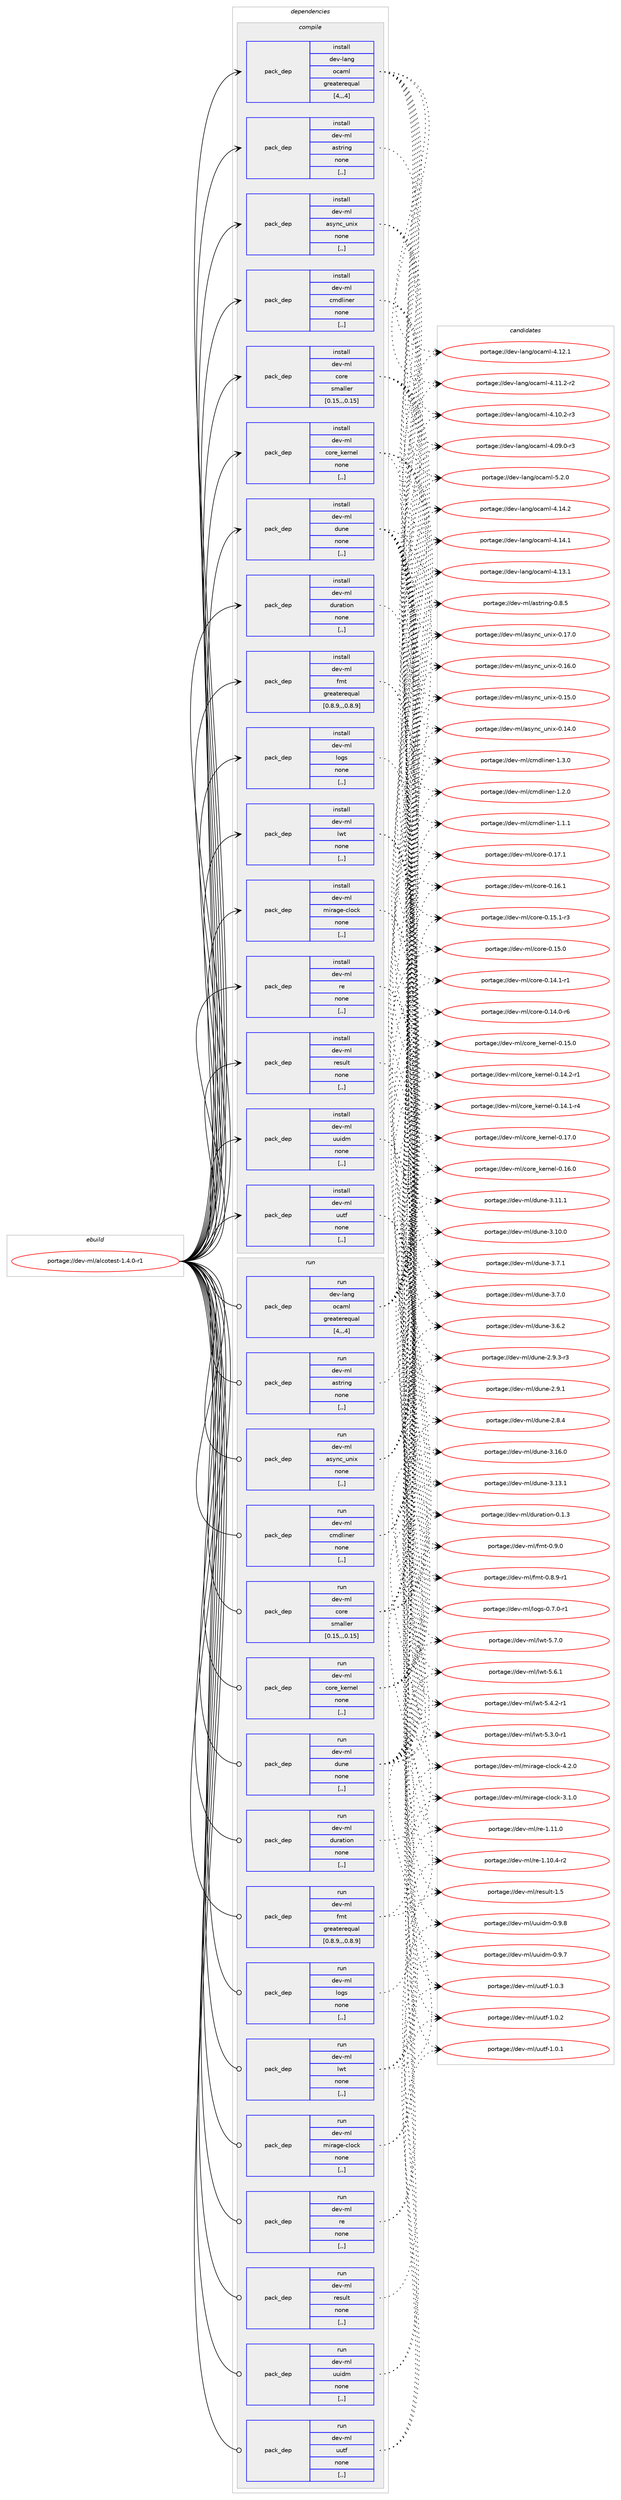 digraph prolog {

# *************
# Graph options
# *************

newrank=true;
concentrate=true;
compound=true;
graph [rankdir=LR,fontname=Helvetica,fontsize=10,ranksep=1.5];#, ranksep=2.5, nodesep=0.2];
edge  [arrowhead=vee];
node  [fontname=Helvetica,fontsize=10];

# **********
# The ebuild
# **********

subgraph cluster_leftcol {
color=gray;
label=<<i>ebuild</i>>;
id [label="portage://dev-ml/alcotest-1.4.0-r1", color=red, width=4, href="../dev-ml/alcotest-1.4.0-r1.svg"];
}

# ****************
# The dependencies
# ****************

subgraph cluster_midcol {
color=gray;
label=<<i>dependencies</i>>;
subgraph cluster_compile {
fillcolor="#eeeeee";
style=filled;
label=<<i>compile</i>>;
subgraph pack86791 {
dependency117272 [label=<<TABLE BORDER="0" CELLBORDER="1" CELLSPACING="0" CELLPADDING="4" WIDTH="220"><TR><TD ROWSPAN="6" CELLPADDING="30">pack_dep</TD></TR><TR><TD WIDTH="110">install</TD></TR><TR><TD>dev-lang</TD></TR><TR><TD>ocaml</TD></TR><TR><TD>greaterequal</TD></TR><TR><TD>[4,,,4]</TD></TR></TABLE>>, shape=none, color=blue];
}
id:e -> dependency117272:w [weight=20,style="solid",arrowhead="vee"];
subgraph pack86792 {
dependency117273 [label=<<TABLE BORDER="0" CELLBORDER="1" CELLSPACING="0" CELLPADDING="4" WIDTH="220"><TR><TD ROWSPAN="6" CELLPADDING="30">pack_dep</TD></TR><TR><TD WIDTH="110">install</TD></TR><TR><TD>dev-ml</TD></TR><TR><TD>astring</TD></TR><TR><TD>none</TD></TR><TR><TD>[,,]</TD></TR></TABLE>>, shape=none, color=blue];
}
id:e -> dependency117273:w [weight=20,style="solid",arrowhead="vee"];
subgraph pack86793 {
dependency117274 [label=<<TABLE BORDER="0" CELLBORDER="1" CELLSPACING="0" CELLPADDING="4" WIDTH="220"><TR><TD ROWSPAN="6" CELLPADDING="30">pack_dep</TD></TR><TR><TD WIDTH="110">install</TD></TR><TR><TD>dev-ml</TD></TR><TR><TD>async_unix</TD></TR><TR><TD>none</TD></TR><TR><TD>[,,]</TD></TR></TABLE>>, shape=none, color=blue];
}
id:e -> dependency117274:w [weight=20,style="solid",arrowhead="vee"];
subgraph pack86794 {
dependency117275 [label=<<TABLE BORDER="0" CELLBORDER="1" CELLSPACING="0" CELLPADDING="4" WIDTH="220"><TR><TD ROWSPAN="6" CELLPADDING="30">pack_dep</TD></TR><TR><TD WIDTH="110">install</TD></TR><TR><TD>dev-ml</TD></TR><TR><TD>cmdliner</TD></TR><TR><TD>none</TD></TR><TR><TD>[,,]</TD></TR></TABLE>>, shape=none, color=blue];
}
id:e -> dependency117275:w [weight=20,style="solid",arrowhead="vee"];
subgraph pack86795 {
dependency117276 [label=<<TABLE BORDER="0" CELLBORDER="1" CELLSPACING="0" CELLPADDING="4" WIDTH="220"><TR><TD ROWSPAN="6" CELLPADDING="30">pack_dep</TD></TR><TR><TD WIDTH="110">install</TD></TR><TR><TD>dev-ml</TD></TR><TR><TD>core</TD></TR><TR><TD>smaller</TD></TR><TR><TD>[0.15,,,0.15]</TD></TR></TABLE>>, shape=none, color=blue];
}
id:e -> dependency117276:w [weight=20,style="solid",arrowhead="vee"];
subgraph pack86796 {
dependency117277 [label=<<TABLE BORDER="0" CELLBORDER="1" CELLSPACING="0" CELLPADDING="4" WIDTH="220"><TR><TD ROWSPAN="6" CELLPADDING="30">pack_dep</TD></TR><TR><TD WIDTH="110">install</TD></TR><TR><TD>dev-ml</TD></TR><TR><TD>core_kernel</TD></TR><TR><TD>none</TD></TR><TR><TD>[,,]</TD></TR></TABLE>>, shape=none, color=blue];
}
id:e -> dependency117277:w [weight=20,style="solid",arrowhead="vee"];
subgraph pack86797 {
dependency117278 [label=<<TABLE BORDER="0" CELLBORDER="1" CELLSPACING="0" CELLPADDING="4" WIDTH="220"><TR><TD ROWSPAN="6" CELLPADDING="30">pack_dep</TD></TR><TR><TD WIDTH="110">install</TD></TR><TR><TD>dev-ml</TD></TR><TR><TD>dune</TD></TR><TR><TD>none</TD></TR><TR><TD>[,,]</TD></TR></TABLE>>, shape=none, color=blue];
}
id:e -> dependency117278:w [weight=20,style="solid",arrowhead="vee"];
subgraph pack86798 {
dependency117279 [label=<<TABLE BORDER="0" CELLBORDER="1" CELLSPACING="0" CELLPADDING="4" WIDTH="220"><TR><TD ROWSPAN="6" CELLPADDING="30">pack_dep</TD></TR><TR><TD WIDTH="110">install</TD></TR><TR><TD>dev-ml</TD></TR><TR><TD>duration</TD></TR><TR><TD>none</TD></TR><TR><TD>[,,]</TD></TR></TABLE>>, shape=none, color=blue];
}
id:e -> dependency117279:w [weight=20,style="solid",arrowhead="vee"];
subgraph pack86799 {
dependency117280 [label=<<TABLE BORDER="0" CELLBORDER="1" CELLSPACING="0" CELLPADDING="4" WIDTH="220"><TR><TD ROWSPAN="6" CELLPADDING="30">pack_dep</TD></TR><TR><TD WIDTH="110">install</TD></TR><TR><TD>dev-ml</TD></TR><TR><TD>fmt</TD></TR><TR><TD>greaterequal</TD></TR><TR><TD>[0.8.9,,,0.8.9]</TD></TR></TABLE>>, shape=none, color=blue];
}
id:e -> dependency117280:w [weight=20,style="solid",arrowhead="vee"];
subgraph pack86800 {
dependency117281 [label=<<TABLE BORDER="0" CELLBORDER="1" CELLSPACING="0" CELLPADDING="4" WIDTH="220"><TR><TD ROWSPAN="6" CELLPADDING="30">pack_dep</TD></TR><TR><TD WIDTH="110">install</TD></TR><TR><TD>dev-ml</TD></TR><TR><TD>logs</TD></TR><TR><TD>none</TD></TR><TR><TD>[,,]</TD></TR></TABLE>>, shape=none, color=blue];
}
id:e -> dependency117281:w [weight=20,style="solid",arrowhead="vee"];
subgraph pack86801 {
dependency117282 [label=<<TABLE BORDER="0" CELLBORDER="1" CELLSPACING="0" CELLPADDING="4" WIDTH="220"><TR><TD ROWSPAN="6" CELLPADDING="30">pack_dep</TD></TR><TR><TD WIDTH="110">install</TD></TR><TR><TD>dev-ml</TD></TR><TR><TD>lwt</TD></TR><TR><TD>none</TD></TR><TR><TD>[,,]</TD></TR></TABLE>>, shape=none, color=blue];
}
id:e -> dependency117282:w [weight=20,style="solid",arrowhead="vee"];
subgraph pack86802 {
dependency117283 [label=<<TABLE BORDER="0" CELLBORDER="1" CELLSPACING="0" CELLPADDING="4" WIDTH="220"><TR><TD ROWSPAN="6" CELLPADDING="30">pack_dep</TD></TR><TR><TD WIDTH="110">install</TD></TR><TR><TD>dev-ml</TD></TR><TR><TD>mirage-clock</TD></TR><TR><TD>none</TD></TR><TR><TD>[,,]</TD></TR></TABLE>>, shape=none, color=blue];
}
id:e -> dependency117283:w [weight=20,style="solid",arrowhead="vee"];
subgraph pack86803 {
dependency117284 [label=<<TABLE BORDER="0" CELLBORDER="1" CELLSPACING="0" CELLPADDING="4" WIDTH="220"><TR><TD ROWSPAN="6" CELLPADDING="30">pack_dep</TD></TR><TR><TD WIDTH="110">install</TD></TR><TR><TD>dev-ml</TD></TR><TR><TD>re</TD></TR><TR><TD>none</TD></TR><TR><TD>[,,]</TD></TR></TABLE>>, shape=none, color=blue];
}
id:e -> dependency117284:w [weight=20,style="solid",arrowhead="vee"];
subgraph pack86804 {
dependency117285 [label=<<TABLE BORDER="0" CELLBORDER="1" CELLSPACING="0" CELLPADDING="4" WIDTH="220"><TR><TD ROWSPAN="6" CELLPADDING="30">pack_dep</TD></TR><TR><TD WIDTH="110">install</TD></TR><TR><TD>dev-ml</TD></TR><TR><TD>result</TD></TR><TR><TD>none</TD></TR><TR><TD>[,,]</TD></TR></TABLE>>, shape=none, color=blue];
}
id:e -> dependency117285:w [weight=20,style="solid",arrowhead="vee"];
subgraph pack86805 {
dependency117286 [label=<<TABLE BORDER="0" CELLBORDER="1" CELLSPACING="0" CELLPADDING="4" WIDTH="220"><TR><TD ROWSPAN="6" CELLPADDING="30">pack_dep</TD></TR><TR><TD WIDTH="110">install</TD></TR><TR><TD>dev-ml</TD></TR><TR><TD>uuidm</TD></TR><TR><TD>none</TD></TR><TR><TD>[,,]</TD></TR></TABLE>>, shape=none, color=blue];
}
id:e -> dependency117286:w [weight=20,style="solid",arrowhead="vee"];
subgraph pack86806 {
dependency117287 [label=<<TABLE BORDER="0" CELLBORDER="1" CELLSPACING="0" CELLPADDING="4" WIDTH="220"><TR><TD ROWSPAN="6" CELLPADDING="30">pack_dep</TD></TR><TR><TD WIDTH="110">install</TD></TR><TR><TD>dev-ml</TD></TR><TR><TD>uutf</TD></TR><TR><TD>none</TD></TR><TR><TD>[,,]</TD></TR></TABLE>>, shape=none, color=blue];
}
id:e -> dependency117287:w [weight=20,style="solid",arrowhead="vee"];
}
subgraph cluster_compileandrun {
fillcolor="#eeeeee";
style=filled;
label=<<i>compile and run</i>>;
}
subgraph cluster_run {
fillcolor="#eeeeee";
style=filled;
label=<<i>run</i>>;
subgraph pack86807 {
dependency117288 [label=<<TABLE BORDER="0" CELLBORDER="1" CELLSPACING="0" CELLPADDING="4" WIDTH="220"><TR><TD ROWSPAN="6" CELLPADDING="30">pack_dep</TD></TR><TR><TD WIDTH="110">run</TD></TR><TR><TD>dev-lang</TD></TR><TR><TD>ocaml</TD></TR><TR><TD>greaterequal</TD></TR><TR><TD>[4,,,4]</TD></TR></TABLE>>, shape=none, color=blue];
}
id:e -> dependency117288:w [weight=20,style="solid",arrowhead="odot"];
subgraph pack86808 {
dependency117289 [label=<<TABLE BORDER="0" CELLBORDER="1" CELLSPACING="0" CELLPADDING="4" WIDTH="220"><TR><TD ROWSPAN="6" CELLPADDING="30">pack_dep</TD></TR><TR><TD WIDTH="110">run</TD></TR><TR><TD>dev-ml</TD></TR><TR><TD>astring</TD></TR><TR><TD>none</TD></TR><TR><TD>[,,]</TD></TR></TABLE>>, shape=none, color=blue];
}
id:e -> dependency117289:w [weight=20,style="solid",arrowhead="odot"];
subgraph pack86809 {
dependency117290 [label=<<TABLE BORDER="0" CELLBORDER="1" CELLSPACING="0" CELLPADDING="4" WIDTH="220"><TR><TD ROWSPAN="6" CELLPADDING="30">pack_dep</TD></TR><TR><TD WIDTH="110">run</TD></TR><TR><TD>dev-ml</TD></TR><TR><TD>async_unix</TD></TR><TR><TD>none</TD></TR><TR><TD>[,,]</TD></TR></TABLE>>, shape=none, color=blue];
}
id:e -> dependency117290:w [weight=20,style="solid",arrowhead="odot"];
subgraph pack86810 {
dependency117291 [label=<<TABLE BORDER="0" CELLBORDER="1" CELLSPACING="0" CELLPADDING="4" WIDTH="220"><TR><TD ROWSPAN="6" CELLPADDING="30">pack_dep</TD></TR><TR><TD WIDTH="110">run</TD></TR><TR><TD>dev-ml</TD></TR><TR><TD>cmdliner</TD></TR><TR><TD>none</TD></TR><TR><TD>[,,]</TD></TR></TABLE>>, shape=none, color=blue];
}
id:e -> dependency117291:w [weight=20,style="solid",arrowhead="odot"];
subgraph pack86811 {
dependency117292 [label=<<TABLE BORDER="0" CELLBORDER="1" CELLSPACING="0" CELLPADDING="4" WIDTH="220"><TR><TD ROWSPAN="6" CELLPADDING="30">pack_dep</TD></TR><TR><TD WIDTH="110">run</TD></TR><TR><TD>dev-ml</TD></TR><TR><TD>core</TD></TR><TR><TD>smaller</TD></TR><TR><TD>[0.15,,,0.15]</TD></TR></TABLE>>, shape=none, color=blue];
}
id:e -> dependency117292:w [weight=20,style="solid",arrowhead="odot"];
subgraph pack86812 {
dependency117293 [label=<<TABLE BORDER="0" CELLBORDER="1" CELLSPACING="0" CELLPADDING="4" WIDTH="220"><TR><TD ROWSPAN="6" CELLPADDING="30">pack_dep</TD></TR><TR><TD WIDTH="110">run</TD></TR><TR><TD>dev-ml</TD></TR><TR><TD>core_kernel</TD></TR><TR><TD>none</TD></TR><TR><TD>[,,]</TD></TR></TABLE>>, shape=none, color=blue];
}
id:e -> dependency117293:w [weight=20,style="solid",arrowhead="odot"];
subgraph pack86813 {
dependency117294 [label=<<TABLE BORDER="0" CELLBORDER="1" CELLSPACING="0" CELLPADDING="4" WIDTH="220"><TR><TD ROWSPAN="6" CELLPADDING="30">pack_dep</TD></TR><TR><TD WIDTH="110">run</TD></TR><TR><TD>dev-ml</TD></TR><TR><TD>dune</TD></TR><TR><TD>none</TD></TR><TR><TD>[,,]</TD></TR></TABLE>>, shape=none, color=blue];
}
id:e -> dependency117294:w [weight=20,style="solid",arrowhead="odot"];
subgraph pack86814 {
dependency117295 [label=<<TABLE BORDER="0" CELLBORDER="1" CELLSPACING="0" CELLPADDING="4" WIDTH="220"><TR><TD ROWSPAN="6" CELLPADDING="30">pack_dep</TD></TR><TR><TD WIDTH="110">run</TD></TR><TR><TD>dev-ml</TD></TR><TR><TD>duration</TD></TR><TR><TD>none</TD></TR><TR><TD>[,,]</TD></TR></TABLE>>, shape=none, color=blue];
}
id:e -> dependency117295:w [weight=20,style="solid",arrowhead="odot"];
subgraph pack86815 {
dependency117296 [label=<<TABLE BORDER="0" CELLBORDER="1" CELLSPACING="0" CELLPADDING="4" WIDTH="220"><TR><TD ROWSPAN="6" CELLPADDING="30">pack_dep</TD></TR><TR><TD WIDTH="110">run</TD></TR><TR><TD>dev-ml</TD></TR><TR><TD>fmt</TD></TR><TR><TD>greaterequal</TD></TR><TR><TD>[0.8.9,,,0.8.9]</TD></TR></TABLE>>, shape=none, color=blue];
}
id:e -> dependency117296:w [weight=20,style="solid",arrowhead="odot"];
subgraph pack86816 {
dependency117297 [label=<<TABLE BORDER="0" CELLBORDER="1" CELLSPACING="0" CELLPADDING="4" WIDTH="220"><TR><TD ROWSPAN="6" CELLPADDING="30">pack_dep</TD></TR><TR><TD WIDTH="110">run</TD></TR><TR><TD>dev-ml</TD></TR><TR><TD>logs</TD></TR><TR><TD>none</TD></TR><TR><TD>[,,]</TD></TR></TABLE>>, shape=none, color=blue];
}
id:e -> dependency117297:w [weight=20,style="solid",arrowhead="odot"];
subgraph pack86817 {
dependency117298 [label=<<TABLE BORDER="0" CELLBORDER="1" CELLSPACING="0" CELLPADDING="4" WIDTH="220"><TR><TD ROWSPAN="6" CELLPADDING="30">pack_dep</TD></TR><TR><TD WIDTH="110">run</TD></TR><TR><TD>dev-ml</TD></TR><TR><TD>lwt</TD></TR><TR><TD>none</TD></TR><TR><TD>[,,]</TD></TR></TABLE>>, shape=none, color=blue];
}
id:e -> dependency117298:w [weight=20,style="solid",arrowhead="odot"];
subgraph pack86818 {
dependency117299 [label=<<TABLE BORDER="0" CELLBORDER="1" CELLSPACING="0" CELLPADDING="4" WIDTH="220"><TR><TD ROWSPAN="6" CELLPADDING="30">pack_dep</TD></TR><TR><TD WIDTH="110">run</TD></TR><TR><TD>dev-ml</TD></TR><TR><TD>mirage-clock</TD></TR><TR><TD>none</TD></TR><TR><TD>[,,]</TD></TR></TABLE>>, shape=none, color=blue];
}
id:e -> dependency117299:w [weight=20,style="solid",arrowhead="odot"];
subgraph pack86819 {
dependency117300 [label=<<TABLE BORDER="0" CELLBORDER="1" CELLSPACING="0" CELLPADDING="4" WIDTH="220"><TR><TD ROWSPAN="6" CELLPADDING="30">pack_dep</TD></TR><TR><TD WIDTH="110">run</TD></TR><TR><TD>dev-ml</TD></TR><TR><TD>re</TD></TR><TR><TD>none</TD></TR><TR><TD>[,,]</TD></TR></TABLE>>, shape=none, color=blue];
}
id:e -> dependency117300:w [weight=20,style="solid",arrowhead="odot"];
subgraph pack86820 {
dependency117301 [label=<<TABLE BORDER="0" CELLBORDER="1" CELLSPACING="0" CELLPADDING="4" WIDTH="220"><TR><TD ROWSPAN="6" CELLPADDING="30">pack_dep</TD></TR><TR><TD WIDTH="110">run</TD></TR><TR><TD>dev-ml</TD></TR><TR><TD>result</TD></TR><TR><TD>none</TD></TR><TR><TD>[,,]</TD></TR></TABLE>>, shape=none, color=blue];
}
id:e -> dependency117301:w [weight=20,style="solid",arrowhead="odot"];
subgraph pack86821 {
dependency117302 [label=<<TABLE BORDER="0" CELLBORDER="1" CELLSPACING="0" CELLPADDING="4" WIDTH="220"><TR><TD ROWSPAN="6" CELLPADDING="30">pack_dep</TD></TR><TR><TD WIDTH="110">run</TD></TR><TR><TD>dev-ml</TD></TR><TR><TD>uuidm</TD></TR><TR><TD>none</TD></TR><TR><TD>[,,]</TD></TR></TABLE>>, shape=none, color=blue];
}
id:e -> dependency117302:w [weight=20,style="solid",arrowhead="odot"];
subgraph pack86822 {
dependency117303 [label=<<TABLE BORDER="0" CELLBORDER="1" CELLSPACING="0" CELLPADDING="4" WIDTH="220"><TR><TD ROWSPAN="6" CELLPADDING="30">pack_dep</TD></TR><TR><TD WIDTH="110">run</TD></TR><TR><TD>dev-ml</TD></TR><TR><TD>uutf</TD></TR><TR><TD>none</TD></TR><TR><TD>[,,]</TD></TR></TABLE>>, shape=none, color=blue];
}
id:e -> dependency117303:w [weight=20,style="solid",arrowhead="odot"];
}
}

# **************
# The candidates
# **************

subgraph cluster_choices {
rank=same;
color=gray;
label=<<i>candidates</i>>;

subgraph choice86791 {
color=black;
nodesep=1;
choice1001011184510897110103471119997109108455346504648 [label="portage://dev-lang/ocaml-5.2.0", color=red, width=4,href="../dev-lang/ocaml-5.2.0.svg"];
choice100101118451089711010347111999710910845524649524650 [label="portage://dev-lang/ocaml-4.14.2", color=red, width=4,href="../dev-lang/ocaml-4.14.2.svg"];
choice100101118451089711010347111999710910845524649524649 [label="portage://dev-lang/ocaml-4.14.1", color=red, width=4,href="../dev-lang/ocaml-4.14.1.svg"];
choice100101118451089711010347111999710910845524649514649 [label="portage://dev-lang/ocaml-4.13.1", color=red, width=4,href="../dev-lang/ocaml-4.13.1.svg"];
choice100101118451089711010347111999710910845524649504649 [label="portage://dev-lang/ocaml-4.12.1", color=red, width=4,href="../dev-lang/ocaml-4.12.1.svg"];
choice1001011184510897110103471119997109108455246494946504511450 [label="portage://dev-lang/ocaml-4.11.2-r2", color=red, width=4,href="../dev-lang/ocaml-4.11.2-r2.svg"];
choice1001011184510897110103471119997109108455246494846504511451 [label="portage://dev-lang/ocaml-4.10.2-r3", color=red, width=4,href="../dev-lang/ocaml-4.10.2-r3.svg"];
choice1001011184510897110103471119997109108455246485746484511451 [label="portage://dev-lang/ocaml-4.09.0-r3", color=red, width=4,href="../dev-lang/ocaml-4.09.0-r3.svg"];
dependency117272:e -> choice1001011184510897110103471119997109108455346504648:w [style=dotted,weight="100"];
dependency117272:e -> choice100101118451089711010347111999710910845524649524650:w [style=dotted,weight="100"];
dependency117272:e -> choice100101118451089711010347111999710910845524649524649:w [style=dotted,weight="100"];
dependency117272:e -> choice100101118451089711010347111999710910845524649514649:w [style=dotted,weight="100"];
dependency117272:e -> choice100101118451089711010347111999710910845524649504649:w [style=dotted,weight="100"];
dependency117272:e -> choice1001011184510897110103471119997109108455246494946504511450:w [style=dotted,weight="100"];
dependency117272:e -> choice1001011184510897110103471119997109108455246494846504511451:w [style=dotted,weight="100"];
dependency117272:e -> choice1001011184510897110103471119997109108455246485746484511451:w [style=dotted,weight="100"];
}
subgraph choice86792 {
color=black;
nodesep=1;
choice100101118451091084797115116114105110103454846564653 [label="portage://dev-ml/astring-0.8.5", color=red, width=4,href="../dev-ml/astring-0.8.5.svg"];
dependency117273:e -> choice100101118451091084797115116114105110103454846564653:w [style=dotted,weight="100"];
}
subgraph choice86793 {
color=black;
nodesep=1;
choice100101118451091084797115121110999511711010512045484649554648 [label="portage://dev-ml/async_unix-0.17.0", color=red, width=4,href="../dev-ml/async_unix-0.17.0.svg"];
choice100101118451091084797115121110999511711010512045484649544648 [label="portage://dev-ml/async_unix-0.16.0", color=red, width=4,href="../dev-ml/async_unix-0.16.0.svg"];
choice100101118451091084797115121110999511711010512045484649534648 [label="portage://dev-ml/async_unix-0.15.0", color=red, width=4,href="../dev-ml/async_unix-0.15.0.svg"];
choice100101118451091084797115121110999511711010512045484649524648 [label="portage://dev-ml/async_unix-0.14.0", color=red, width=4,href="../dev-ml/async_unix-0.14.0.svg"];
dependency117274:e -> choice100101118451091084797115121110999511711010512045484649554648:w [style=dotted,weight="100"];
dependency117274:e -> choice100101118451091084797115121110999511711010512045484649544648:w [style=dotted,weight="100"];
dependency117274:e -> choice100101118451091084797115121110999511711010512045484649534648:w [style=dotted,weight="100"];
dependency117274:e -> choice100101118451091084797115121110999511711010512045484649524648:w [style=dotted,weight="100"];
}
subgraph choice86794 {
color=black;
nodesep=1;
choice100101118451091084799109100108105110101114454946514648 [label="portage://dev-ml/cmdliner-1.3.0", color=red, width=4,href="../dev-ml/cmdliner-1.3.0.svg"];
choice100101118451091084799109100108105110101114454946504648 [label="portage://dev-ml/cmdliner-1.2.0", color=red, width=4,href="../dev-ml/cmdliner-1.2.0.svg"];
choice100101118451091084799109100108105110101114454946494649 [label="portage://dev-ml/cmdliner-1.1.1", color=red, width=4,href="../dev-ml/cmdliner-1.1.1.svg"];
dependency117275:e -> choice100101118451091084799109100108105110101114454946514648:w [style=dotted,weight="100"];
dependency117275:e -> choice100101118451091084799109100108105110101114454946504648:w [style=dotted,weight="100"];
dependency117275:e -> choice100101118451091084799109100108105110101114454946494649:w [style=dotted,weight="100"];
}
subgraph choice86795 {
color=black;
nodesep=1;
choice10010111845109108479911111410145484649554649 [label="portage://dev-ml/core-0.17.1", color=red, width=4,href="../dev-ml/core-0.17.1.svg"];
choice10010111845109108479911111410145484649544649 [label="portage://dev-ml/core-0.16.1", color=red, width=4,href="../dev-ml/core-0.16.1.svg"];
choice100101118451091084799111114101454846495346494511451 [label="portage://dev-ml/core-0.15.1-r3", color=red, width=4,href="../dev-ml/core-0.15.1-r3.svg"];
choice10010111845109108479911111410145484649534648 [label="portage://dev-ml/core-0.15.0", color=red, width=4,href="../dev-ml/core-0.15.0.svg"];
choice100101118451091084799111114101454846495246494511449 [label="portage://dev-ml/core-0.14.1-r1", color=red, width=4,href="../dev-ml/core-0.14.1-r1.svg"];
choice100101118451091084799111114101454846495246484511454 [label="portage://dev-ml/core-0.14.0-r6", color=red, width=4,href="../dev-ml/core-0.14.0-r6.svg"];
dependency117276:e -> choice10010111845109108479911111410145484649554649:w [style=dotted,weight="100"];
dependency117276:e -> choice10010111845109108479911111410145484649544649:w [style=dotted,weight="100"];
dependency117276:e -> choice100101118451091084799111114101454846495346494511451:w [style=dotted,weight="100"];
dependency117276:e -> choice10010111845109108479911111410145484649534648:w [style=dotted,weight="100"];
dependency117276:e -> choice100101118451091084799111114101454846495246494511449:w [style=dotted,weight="100"];
dependency117276:e -> choice100101118451091084799111114101454846495246484511454:w [style=dotted,weight="100"];
}
subgraph choice86796 {
color=black;
nodesep=1;
choice1001011184510910847991111141019510710111411010110845484649554648 [label="portage://dev-ml/core_kernel-0.17.0", color=red, width=4,href="../dev-ml/core_kernel-0.17.0.svg"];
choice1001011184510910847991111141019510710111411010110845484649544648 [label="portage://dev-ml/core_kernel-0.16.0", color=red, width=4,href="../dev-ml/core_kernel-0.16.0.svg"];
choice1001011184510910847991111141019510710111411010110845484649534648 [label="portage://dev-ml/core_kernel-0.15.0", color=red, width=4,href="../dev-ml/core_kernel-0.15.0.svg"];
choice10010111845109108479911111410195107101114110101108454846495246504511449 [label="portage://dev-ml/core_kernel-0.14.2-r1", color=red, width=4,href="../dev-ml/core_kernel-0.14.2-r1.svg"];
choice10010111845109108479911111410195107101114110101108454846495246494511452 [label="portage://dev-ml/core_kernel-0.14.1-r4", color=red, width=4,href="../dev-ml/core_kernel-0.14.1-r4.svg"];
dependency117277:e -> choice1001011184510910847991111141019510710111411010110845484649554648:w [style=dotted,weight="100"];
dependency117277:e -> choice1001011184510910847991111141019510710111411010110845484649544648:w [style=dotted,weight="100"];
dependency117277:e -> choice1001011184510910847991111141019510710111411010110845484649534648:w [style=dotted,weight="100"];
dependency117277:e -> choice10010111845109108479911111410195107101114110101108454846495246504511449:w [style=dotted,weight="100"];
dependency117277:e -> choice10010111845109108479911111410195107101114110101108454846495246494511452:w [style=dotted,weight="100"];
}
subgraph choice86797 {
color=black;
nodesep=1;
choice100101118451091084710011711010145514649544648 [label="portage://dev-ml/dune-3.16.0", color=red, width=4,href="../dev-ml/dune-3.16.0.svg"];
choice100101118451091084710011711010145514649514649 [label="portage://dev-ml/dune-3.13.1", color=red, width=4,href="../dev-ml/dune-3.13.1.svg"];
choice100101118451091084710011711010145514649494649 [label="portage://dev-ml/dune-3.11.1", color=red, width=4,href="../dev-ml/dune-3.11.1.svg"];
choice100101118451091084710011711010145514649484648 [label="portage://dev-ml/dune-3.10.0", color=red, width=4,href="../dev-ml/dune-3.10.0.svg"];
choice1001011184510910847100117110101455146554649 [label="portage://dev-ml/dune-3.7.1", color=red, width=4,href="../dev-ml/dune-3.7.1.svg"];
choice1001011184510910847100117110101455146554648 [label="portage://dev-ml/dune-3.7.0", color=red, width=4,href="../dev-ml/dune-3.7.0.svg"];
choice1001011184510910847100117110101455146544650 [label="portage://dev-ml/dune-3.6.2", color=red, width=4,href="../dev-ml/dune-3.6.2.svg"];
choice10010111845109108471001171101014550465746514511451 [label="portage://dev-ml/dune-2.9.3-r3", color=red, width=4,href="../dev-ml/dune-2.9.3-r3.svg"];
choice1001011184510910847100117110101455046574649 [label="portage://dev-ml/dune-2.9.1", color=red, width=4,href="../dev-ml/dune-2.9.1.svg"];
choice1001011184510910847100117110101455046564652 [label="portage://dev-ml/dune-2.8.4", color=red, width=4,href="../dev-ml/dune-2.8.4.svg"];
dependency117278:e -> choice100101118451091084710011711010145514649544648:w [style=dotted,weight="100"];
dependency117278:e -> choice100101118451091084710011711010145514649514649:w [style=dotted,weight="100"];
dependency117278:e -> choice100101118451091084710011711010145514649494649:w [style=dotted,weight="100"];
dependency117278:e -> choice100101118451091084710011711010145514649484648:w [style=dotted,weight="100"];
dependency117278:e -> choice1001011184510910847100117110101455146554649:w [style=dotted,weight="100"];
dependency117278:e -> choice1001011184510910847100117110101455146554648:w [style=dotted,weight="100"];
dependency117278:e -> choice1001011184510910847100117110101455146544650:w [style=dotted,weight="100"];
dependency117278:e -> choice10010111845109108471001171101014550465746514511451:w [style=dotted,weight="100"];
dependency117278:e -> choice1001011184510910847100117110101455046574649:w [style=dotted,weight="100"];
dependency117278:e -> choice1001011184510910847100117110101455046564652:w [style=dotted,weight="100"];
}
subgraph choice86798 {
color=black;
nodesep=1;
choice100101118451091084710011711497116105111110454846494651 [label="portage://dev-ml/duration-0.1.3", color=red, width=4,href="../dev-ml/duration-0.1.3.svg"];
dependency117279:e -> choice100101118451091084710011711497116105111110454846494651:w [style=dotted,weight="100"];
}
subgraph choice86799 {
color=black;
nodesep=1;
choice1001011184510910847102109116454846574648 [label="portage://dev-ml/fmt-0.9.0", color=red, width=4,href="../dev-ml/fmt-0.9.0.svg"];
choice10010111845109108471021091164548465646574511449 [label="portage://dev-ml/fmt-0.8.9-r1", color=red, width=4,href="../dev-ml/fmt-0.8.9-r1.svg"];
dependency117280:e -> choice1001011184510910847102109116454846574648:w [style=dotted,weight="100"];
dependency117280:e -> choice10010111845109108471021091164548465646574511449:w [style=dotted,weight="100"];
}
subgraph choice86800 {
color=black;
nodesep=1;
choice10010111845109108471081111031154548465546484511449 [label="portage://dev-ml/logs-0.7.0-r1", color=red, width=4,href="../dev-ml/logs-0.7.0-r1.svg"];
dependency117281:e -> choice10010111845109108471081111031154548465546484511449:w [style=dotted,weight="100"];
}
subgraph choice86801 {
color=black;
nodesep=1;
choice1001011184510910847108119116455346554648 [label="portage://dev-ml/lwt-5.7.0", color=red, width=4,href="../dev-ml/lwt-5.7.0.svg"];
choice1001011184510910847108119116455346544649 [label="portage://dev-ml/lwt-5.6.1", color=red, width=4,href="../dev-ml/lwt-5.6.1.svg"];
choice10010111845109108471081191164553465246504511449 [label="portage://dev-ml/lwt-5.4.2-r1", color=red, width=4,href="../dev-ml/lwt-5.4.2-r1.svg"];
choice10010111845109108471081191164553465146484511449 [label="portage://dev-ml/lwt-5.3.0-r1", color=red, width=4,href="../dev-ml/lwt-5.3.0-r1.svg"];
dependency117282:e -> choice1001011184510910847108119116455346554648:w [style=dotted,weight="100"];
dependency117282:e -> choice1001011184510910847108119116455346544649:w [style=dotted,weight="100"];
dependency117282:e -> choice10010111845109108471081191164553465246504511449:w [style=dotted,weight="100"];
dependency117282:e -> choice10010111845109108471081191164553465146484511449:w [style=dotted,weight="100"];
}
subgraph choice86802 {
color=black;
nodesep=1;
choice100101118451091084710910511497103101459910811199107455246504648 [label="portage://dev-ml/mirage-clock-4.2.0", color=red, width=4,href="../dev-ml/mirage-clock-4.2.0.svg"];
choice100101118451091084710910511497103101459910811199107455146494648 [label="portage://dev-ml/mirage-clock-3.1.0", color=red, width=4,href="../dev-ml/mirage-clock-3.1.0.svg"];
dependency117283:e -> choice100101118451091084710910511497103101459910811199107455246504648:w [style=dotted,weight="100"];
dependency117283:e -> choice100101118451091084710910511497103101459910811199107455146494648:w [style=dotted,weight="100"];
}
subgraph choice86803 {
color=black;
nodesep=1;
choice100101118451091084711410145494649494648 [label="portage://dev-ml/re-1.11.0", color=red, width=4,href="../dev-ml/re-1.11.0.svg"];
choice1001011184510910847114101454946494846524511450 [label="portage://dev-ml/re-1.10.4-r2", color=red, width=4,href="../dev-ml/re-1.10.4-r2.svg"];
dependency117284:e -> choice100101118451091084711410145494649494648:w [style=dotted,weight="100"];
dependency117284:e -> choice1001011184510910847114101454946494846524511450:w [style=dotted,weight="100"];
}
subgraph choice86804 {
color=black;
nodesep=1;
choice100101118451091084711410111511710811645494653 [label="portage://dev-ml/result-1.5", color=red, width=4,href="../dev-ml/result-1.5.svg"];
dependency117285:e -> choice100101118451091084711410111511710811645494653:w [style=dotted,weight="100"];
}
subgraph choice86805 {
color=black;
nodesep=1;
choice1001011184510910847117117105100109454846574656 [label="portage://dev-ml/uuidm-0.9.8", color=red, width=4,href="../dev-ml/uuidm-0.9.8.svg"];
choice1001011184510910847117117105100109454846574655 [label="portage://dev-ml/uuidm-0.9.7", color=red, width=4,href="../dev-ml/uuidm-0.9.7.svg"];
dependency117286:e -> choice1001011184510910847117117105100109454846574656:w [style=dotted,weight="100"];
dependency117286:e -> choice1001011184510910847117117105100109454846574655:w [style=dotted,weight="100"];
}
subgraph choice86806 {
color=black;
nodesep=1;
choice1001011184510910847117117116102454946484651 [label="portage://dev-ml/uutf-1.0.3", color=red, width=4,href="../dev-ml/uutf-1.0.3.svg"];
choice1001011184510910847117117116102454946484650 [label="portage://dev-ml/uutf-1.0.2", color=red, width=4,href="../dev-ml/uutf-1.0.2.svg"];
choice1001011184510910847117117116102454946484649 [label="portage://dev-ml/uutf-1.0.1", color=red, width=4,href="../dev-ml/uutf-1.0.1.svg"];
dependency117287:e -> choice1001011184510910847117117116102454946484651:w [style=dotted,weight="100"];
dependency117287:e -> choice1001011184510910847117117116102454946484650:w [style=dotted,weight="100"];
dependency117287:e -> choice1001011184510910847117117116102454946484649:w [style=dotted,weight="100"];
}
subgraph choice86807 {
color=black;
nodesep=1;
choice1001011184510897110103471119997109108455346504648 [label="portage://dev-lang/ocaml-5.2.0", color=red, width=4,href="../dev-lang/ocaml-5.2.0.svg"];
choice100101118451089711010347111999710910845524649524650 [label="portage://dev-lang/ocaml-4.14.2", color=red, width=4,href="../dev-lang/ocaml-4.14.2.svg"];
choice100101118451089711010347111999710910845524649524649 [label="portage://dev-lang/ocaml-4.14.1", color=red, width=4,href="../dev-lang/ocaml-4.14.1.svg"];
choice100101118451089711010347111999710910845524649514649 [label="portage://dev-lang/ocaml-4.13.1", color=red, width=4,href="../dev-lang/ocaml-4.13.1.svg"];
choice100101118451089711010347111999710910845524649504649 [label="portage://dev-lang/ocaml-4.12.1", color=red, width=4,href="../dev-lang/ocaml-4.12.1.svg"];
choice1001011184510897110103471119997109108455246494946504511450 [label="portage://dev-lang/ocaml-4.11.2-r2", color=red, width=4,href="../dev-lang/ocaml-4.11.2-r2.svg"];
choice1001011184510897110103471119997109108455246494846504511451 [label="portage://dev-lang/ocaml-4.10.2-r3", color=red, width=4,href="../dev-lang/ocaml-4.10.2-r3.svg"];
choice1001011184510897110103471119997109108455246485746484511451 [label="portage://dev-lang/ocaml-4.09.0-r3", color=red, width=4,href="../dev-lang/ocaml-4.09.0-r3.svg"];
dependency117288:e -> choice1001011184510897110103471119997109108455346504648:w [style=dotted,weight="100"];
dependency117288:e -> choice100101118451089711010347111999710910845524649524650:w [style=dotted,weight="100"];
dependency117288:e -> choice100101118451089711010347111999710910845524649524649:w [style=dotted,weight="100"];
dependency117288:e -> choice100101118451089711010347111999710910845524649514649:w [style=dotted,weight="100"];
dependency117288:e -> choice100101118451089711010347111999710910845524649504649:w [style=dotted,weight="100"];
dependency117288:e -> choice1001011184510897110103471119997109108455246494946504511450:w [style=dotted,weight="100"];
dependency117288:e -> choice1001011184510897110103471119997109108455246494846504511451:w [style=dotted,weight="100"];
dependency117288:e -> choice1001011184510897110103471119997109108455246485746484511451:w [style=dotted,weight="100"];
}
subgraph choice86808 {
color=black;
nodesep=1;
choice100101118451091084797115116114105110103454846564653 [label="portage://dev-ml/astring-0.8.5", color=red, width=4,href="../dev-ml/astring-0.8.5.svg"];
dependency117289:e -> choice100101118451091084797115116114105110103454846564653:w [style=dotted,weight="100"];
}
subgraph choice86809 {
color=black;
nodesep=1;
choice100101118451091084797115121110999511711010512045484649554648 [label="portage://dev-ml/async_unix-0.17.0", color=red, width=4,href="../dev-ml/async_unix-0.17.0.svg"];
choice100101118451091084797115121110999511711010512045484649544648 [label="portage://dev-ml/async_unix-0.16.0", color=red, width=4,href="../dev-ml/async_unix-0.16.0.svg"];
choice100101118451091084797115121110999511711010512045484649534648 [label="portage://dev-ml/async_unix-0.15.0", color=red, width=4,href="../dev-ml/async_unix-0.15.0.svg"];
choice100101118451091084797115121110999511711010512045484649524648 [label="portage://dev-ml/async_unix-0.14.0", color=red, width=4,href="../dev-ml/async_unix-0.14.0.svg"];
dependency117290:e -> choice100101118451091084797115121110999511711010512045484649554648:w [style=dotted,weight="100"];
dependency117290:e -> choice100101118451091084797115121110999511711010512045484649544648:w [style=dotted,weight="100"];
dependency117290:e -> choice100101118451091084797115121110999511711010512045484649534648:w [style=dotted,weight="100"];
dependency117290:e -> choice100101118451091084797115121110999511711010512045484649524648:w [style=dotted,weight="100"];
}
subgraph choice86810 {
color=black;
nodesep=1;
choice100101118451091084799109100108105110101114454946514648 [label="portage://dev-ml/cmdliner-1.3.0", color=red, width=4,href="../dev-ml/cmdliner-1.3.0.svg"];
choice100101118451091084799109100108105110101114454946504648 [label="portage://dev-ml/cmdliner-1.2.0", color=red, width=4,href="../dev-ml/cmdliner-1.2.0.svg"];
choice100101118451091084799109100108105110101114454946494649 [label="portage://dev-ml/cmdliner-1.1.1", color=red, width=4,href="../dev-ml/cmdliner-1.1.1.svg"];
dependency117291:e -> choice100101118451091084799109100108105110101114454946514648:w [style=dotted,weight="100"];
dependency117291:e -> choice100101118451091084799109100108105110101114454946504648:w [style=dotted,weight="100"];
dependency117291:e -> choice100101118451091084799109100108105110101114454946494649:w [style=dotted,weight="100"];
}
subgraph choice86811 {
color=black;
nodesep=1;
choice10010111845109108479911111410145484649554649 [label="portage://dev-ml/core-0.17.1", color=red, width=4,href="../dev-ml/core-0.17.1.svg"];
choice10010111845109108479911111410145484649544649 [label="portage://dev-ml/core-0.16.1", color=red, width=4,href="../dev-ml/core-0.16.1.svg"];
choice100101118451091084799111114101454846495346494511451 [label="portage://dev-ml/core-0.15.1-r3", color=red, width=4,href="../dev-ml/core-0.15.1-r3.svg"];
choice10010111845109108479911111410145484649534648 [label="portage://dev-ml/core-0.15.0", color=red, width=4,href="../dev-ml/core-0.15.0.svg"];
choice100101118451091084799111114101454846495246494511449 [label="portage://dev-ml/core-0.14.1-r1", color=red, width=4,href="../dev-ml/core-0.14.1-r1.svg"];
choice100101118451091084799111114101454846495246484511454 [label="portage://dev-ml/core-0.14.0-r6", color=red, width=4,href="../dev-ml/core-0.14.0-r6.svg"];
dependency117292:e -> choice10010111845109108479911111410145484649554649:w [style=dotted,weight="100"];
dependency117292:e -> choice10010111845109108479911111410145484649544649:w [style=dotted,weight="100"];
dependency117292:e -> choice100101118451091084799111114101454846495346494511451:w [style=dotted,weight="100"];
dependency117292:e -> choice10010111845109108479911111410145484649534648:w [style=dotted,weight="100"];
dependency117292:e -> choice100101118451091084799111114101454846495246494511449:w [style=dotted,weight="100"];
dependency117292:e -> choice100101118451091084799111114101454846495246484511454:w [style=dotted,weight="100"];
}
subgraph choice86812 {
color=black;
nodesep=1;
choice1001011184510910847991111141019510710111411010110845484649554648 [label="portage://dev-ml/core_kernel-0.17.0", color=red, width=4,href="../dev-ml/core_kernel-0.17.0.svg"];
choice1001011184510910847991111141019510710111411010110845484649544648 [label="portage://dev-ml/core_kernel-0.16.0", color=red, width=4,href="../dev-ml/core_kernel-0.16.0.svg"];
choice1001011184510910847991111141019510710111411010110845484649534648 [label="portage://dev-ml/core_kernel-0.15.0", color=red, width=4,href="../dev-ml/core_kernel-0.15.0.svg"];
choice10010111845109108479911111410195107101114110101108454846495246504511449 [label="portage://dev-ml/core_kernel-0.14.2-r1", color=red, width=4,href="../dev-ml/core_kernel-0.14.2-r1.svg"];
choice10010111845109108479911111410195107101114110101108454846495246494511452 [label="portage://dev-ml/core_kernel-0.14.1-r4", color=red, width=4,href="../dev-ml/core_kernel-0.14.1-r4.svg"];
dependency117293:e -> choice1001011184510910847991111141019510710111411010110845484649554648:w [style=dotted,weight="100"];
dependency117293:e -> choice1001011184510910847991111141019510710111411010110845484649544648:w [style=dotted,weight="100"];
dependency117293:e -> choice1001011184510910847991111141019510710111411010110845484649534648:w [style=dotted,weight="100"];
dependency117293:e -> choice10010111845109108479911111410195107101114110101108454846495246504511449:w [style=dotted,weight="100"];
dependency117293:e -> choice10010111845109108479911111410195107101114110101108454846495246494511452:w [style=dotted,weight="100"];
}
subgraph choice86813 {
color=black;
nodesep=1;
choice100101118451091084710011711010145514649544648 [label="portage://dev-ml/dune-3.16.0", color=red, width=4,href="../dev-ml/dune-3.16.0.svg"];
choice100101118451091084710011711010145514649514649 [label="portage://dev-ml/dune-3.13.1", color=red, width=4,href="../dev-ml/dune-3.13.1.svg"];
choice100101118451091084710011711010145514649494649 [label="portage://dev-ml/dune-3.11.1", color=red, width=4,href="../dev-ml/dune-3.11.1.svg"];
choice100101118451091084710011711010145514649484648 [label="portage://dev-ml/dune-3.10.0", color=red, width=4,href="../dev-ml/dune-3.10.0.svg"];
choice1001011184510910847100117110101455146554649 [label="portage://dev-ml/dune-3.7.1", color=red, width=4,href="../dev-ml/dune-3.7.1.svg"];
choice1001011184510910847100117110101455146554648 [label="portage://dev-ml/dune-3.7.0", color=red, width=4,href="../dev-ml/dune-3.7.0.svg"];
choice1001011184510910847100117110101455146544650 [label="portage://dev-ml/dune-3.6.2", color=red, width=4,href="../dev-ml/dune-3.6.2.svg"];
choice10010111845109108471001171101014550465746514511451 [label="portage://dev-ml/dune-2.9.3-r3", color=red, width=4,href="../dev-ml/dune-2.9.3-r3.svg"];
choice1001011184510910847100117110101455046574649 [label="portage://dev-ml/dune-2.9.1", color=red, width=4,href="../dev-ml/dune-2.9.1.svg"];
choice1001011184510910847100117110101455046564652 [label="portage://dev-ml/dune-2.8.4", color=red, width=4,href="../dev-ml/dune-2.8.4.svg"];
dependency117294:e -> choice100101118451091084710011711010145514649544648:w [style=dotted,weight="100"];
dependency117294:e -> choice100101118451091084710011711010145514649514649:w [style=dotted,weight="100"];
dependency117294:e -> choice100101118451091084710011711010145514649494649:w [style=dotted,weight="100"];
dependency117294:e -> choice100101118451091084710011711010145514649484648:w [style=dotted,weight="100"];
dependency117294:e -> choice1001011184510910847100117110101455146554649:w [style=dotted,weight="100"];
dependency117294:e -> choice1001011184510910847100117110101455146554648:w [style=dotted,weight="100"];
dependency117294:e -> choice1001011184510910847100117110101455146544650:w [style=dotted,weight="100"];
dependency117294:e -> choice10010111845109108471001171101014550465746514511451:w [style=dotted,weight="100"];
dependency117294:e -> choice1001011184510910847100117110101455046574649:w [style=dotted,weight="100"];
dependency117294:e -> choice1001011184510910847100117110101455046564652:w [style=dotted,weight="100"];
}
subgraph choice86814 {
color=black;
nodesep=1;
choice100101118451091084710011711497116105111110454846494651 [label="portage://dev-ml/duration-0.1.3", color=red, width=4,href="../dev-ml/duration-0.1.3.svg"];
dependency117295:e -> choice100101118451091084710011711497116105111110454846494651:w [style=dotted,weight="100"];
}
subgraph choice86815 {
color=black;
nodesep=1;
choice1001011184510910847102109116454846574648 [label="portage://dev-ml/fmt-0.9.0", color=red, width=4,href="../dev-ml/fmt-0.9.0.svg"];
choice10010111845109108471021091164548465646574511449 [label="portage://dev-ml/fmt-0.8.9-r1", color=red, width=4,href="../dev-ml/fmt-0.8.9-r1.svg"];
dependency117296:e -> choice1001011184510910847102109116454846574648:w [style=dotted,weight="100"];
dependency117296:e -> choice10010111845109108471021091164548465646574511449:w [style=dotted,weight="100"];
}
subgraph choice86816 {
color=black;
nodesep=1;
choice10010111845109108471081111031154548465546484511449 [label="portage://dev-ml/logs-0.7.0-r1", color=red, width=4,href="../dev-ml/logs-0.7.0-r1.svg"];
dependency117297:e -> choice10010111845109108471081111031154548465546484511449:w [style=dotted,weight="100"];
}
subgraph choice86817 {
color=black;
nodesep=1;
choice1001011184510910847108119116455346554648 [label="portage://dev-ml/lwt-5.7.0", color=red, width=4,href="../dev-ml/lwt-5.7.0.svg"];
choice1001011184510910847108119116455346544649 [label="portage://dev-ml/lwt-5.6.1", color=red, width=4,href="../dev-ml/lwt-5.6.1.svg"];
choice10010111845109108471081191164553465246504511449 [label="portage://dev-ml/lwt-5.4.2-r1", color=red, width=4,href="../dev-ml/lwt-5.4.2-r1.svg"];
choice10010111845109108471081191164553465146484511449 [label="portage://dev-ml/lwt-5.3.0-r1", color=red, width=4,href="../dev-ml/lwt-5.3.0-r1.svg"];
dependency117298:e -> choice1001011184510910847108119116455346554648:w [style=dotted,weight="100"];
dependency117298:e -> choice1001011184510910847108119116455346544649:w [style=dotted,weight="100"];
dependency117298:e -> choice10010111845109108471081191164553465246504511449:w [style=dotted,weight="100"];
dependency117298:e -> choice10010111845109108471081191164553465146484511449:w [style=dotted,weight="100"];
}
subgraph choice86818 {
color=black;
nodesep=1;
choice100101118451091084710910511497103101459910811199107455246504648 [label="portage://dev-ml/mirage-clock-4.2.0", color=red, width=4,href="../dev-ml/mirage-clock-4.2.0.svg"];
choice100101118451091084710910511497103101459910811199107455146494648 [label="portage://dev-ml/mirage-clock-3.1.0", color=red, width=4,href="../dev-ml/mirage-clock-3.1.0.svg"];
dependency117299:e -> choice100101118451091084710910511497103101459910811199107455246504648:w [style=dotted,weight="100"];
dependency117299:e -> choice100101118451091084710910511497103101459910811199107455146494648:w [style=dotted,weight="100"];
}
subgraph choice86819 {
color=black;
nodesep=1;
choice100101118451091084711410145494649494648 [label="portage://dev-ml/re-1.11.0", color=red, width=4,href="../dev-ml/re-1.11.0.svg"];
choice1001011184510910847114101454946494846524511450 [label="portage://dev-ml/re-1.10.4-r2", color=red, width=4,href="../dev-ml/re-1.10.4-r2.svg"];
dependency117300:e -> choice100101118451091084711410145494649494648:w [style=dotted,weight="100"];
dependency117300:e -> choice1001011184510910847114101454946494846524511450:w [style=dotted,weight="100"];
}
subgraph choice86820 {
color=black;
nodesep=1;
choice100101118451091084711410111511710811645494653 [label="portage://dev-ml/result-1.5", color=red, width=4,href="../dev-ml/result-1.5.svg"];
dependency117301:e -> choice100101118451091084711410111511710811645494653:w [style=dotted,weight="100"];
}
subgraph choice86821 {
color=black;
nodesep=1;
choice1001011184510910847117117105100109454846574656 [label="portage://dev-ml/uuidm-0.9.8", color=red, width=4,href="../dev-ml/uuidm-0.9.8.svg"];
choice1001011184510910847117117105100109454846574655 [label="portage://dev-ml/uuidm-0.9.7", color=red, width=4,href="../dev-ml/uuidm-0.9.7.svg"];
dependency117302:e -> choice1001011184510910847117117105100109454846574656:w [style=dotted,weight="100"];
dependency117302:e -> choice1001011184510910847117117105100109454846574655:w [style=dotted,weight="100"];
}
subgraph choice86822 {
color=black;
nodesep=1;
choice1001011184510910847117117116102454946484651 [label="portage://dev-ml/uutf-1.0.3", color=red, width=4,href="../dev-ml/uutf-1.0.3.svg"];
choice1001011184510910847117117116102454946484650 [label="portage://dev-ml/uutf-1.0.2", color=red, width=4,href="../dev-ml/uutf-1.0.2.svg"];
choice1001011184510910847117117116102454946484649 [label="portage://dev-ml/uutf-1.0.1", color=red, width=4,href="../dev-ml/uutf-1.0.1.svg"];
dependency117303:e -> choice1001011184510910847117117116102454946484651:w [style=dotted,weight="100"];
dependency117303:e -> choice1001011184510910847117117116102454946484650:w [style=dotted,weight="100"];
dependency117303:e -> choice1001011184510910847117117116102454946484649:w [style=dotted,weight="100"];
}
}

}
